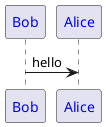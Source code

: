 {
  "sha1": "aeeud0vt1nzu4jdz2rov67xw4ufrzdx",
  "insertion": {
    "when": "2024-05-30T20:48:21.866Z",
    "url": "https://the-lum.github.io/puml-themes-gallery/#aws-orange",
    "user": "plantuml@gmail.com"
  }
}
@startuml
<style>
sequenceDiagram {
	 // foo
     participant {
         FontColor: Blue;
         /' LineColor: Blue; '/
     }
}
</style>
Bob -> Alice : hello
@enduml
